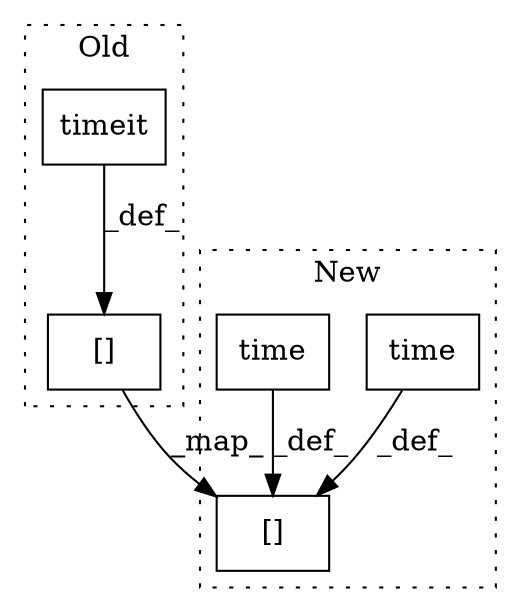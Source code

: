 digraph G {
subgraph cluster0 {
1 [label="timeit" a="32" s="4921,4945" l="7,1" shape="box"];
4 [label="[]" a="2" s="4900,4911" l="10,1" shape="box"];
label = "Old";
style="dotted";
}
subgraph cluster1 {
2 [label="time" a="32" s="4893" l="6" shape="box"];
3 [label="[]" a="2" s="4873,4884" l="10,1" shape="box"];
5 [label="time" a="32" s="4838" l="6" shape="box"];
label = "New";
style="dotted";
}
1 -> 4 [label="_def_"];
2 -> 3 [label="_def_"];
4 -> 3 [label="_map_"];
5 -> 3 [label="_def_"];
}
